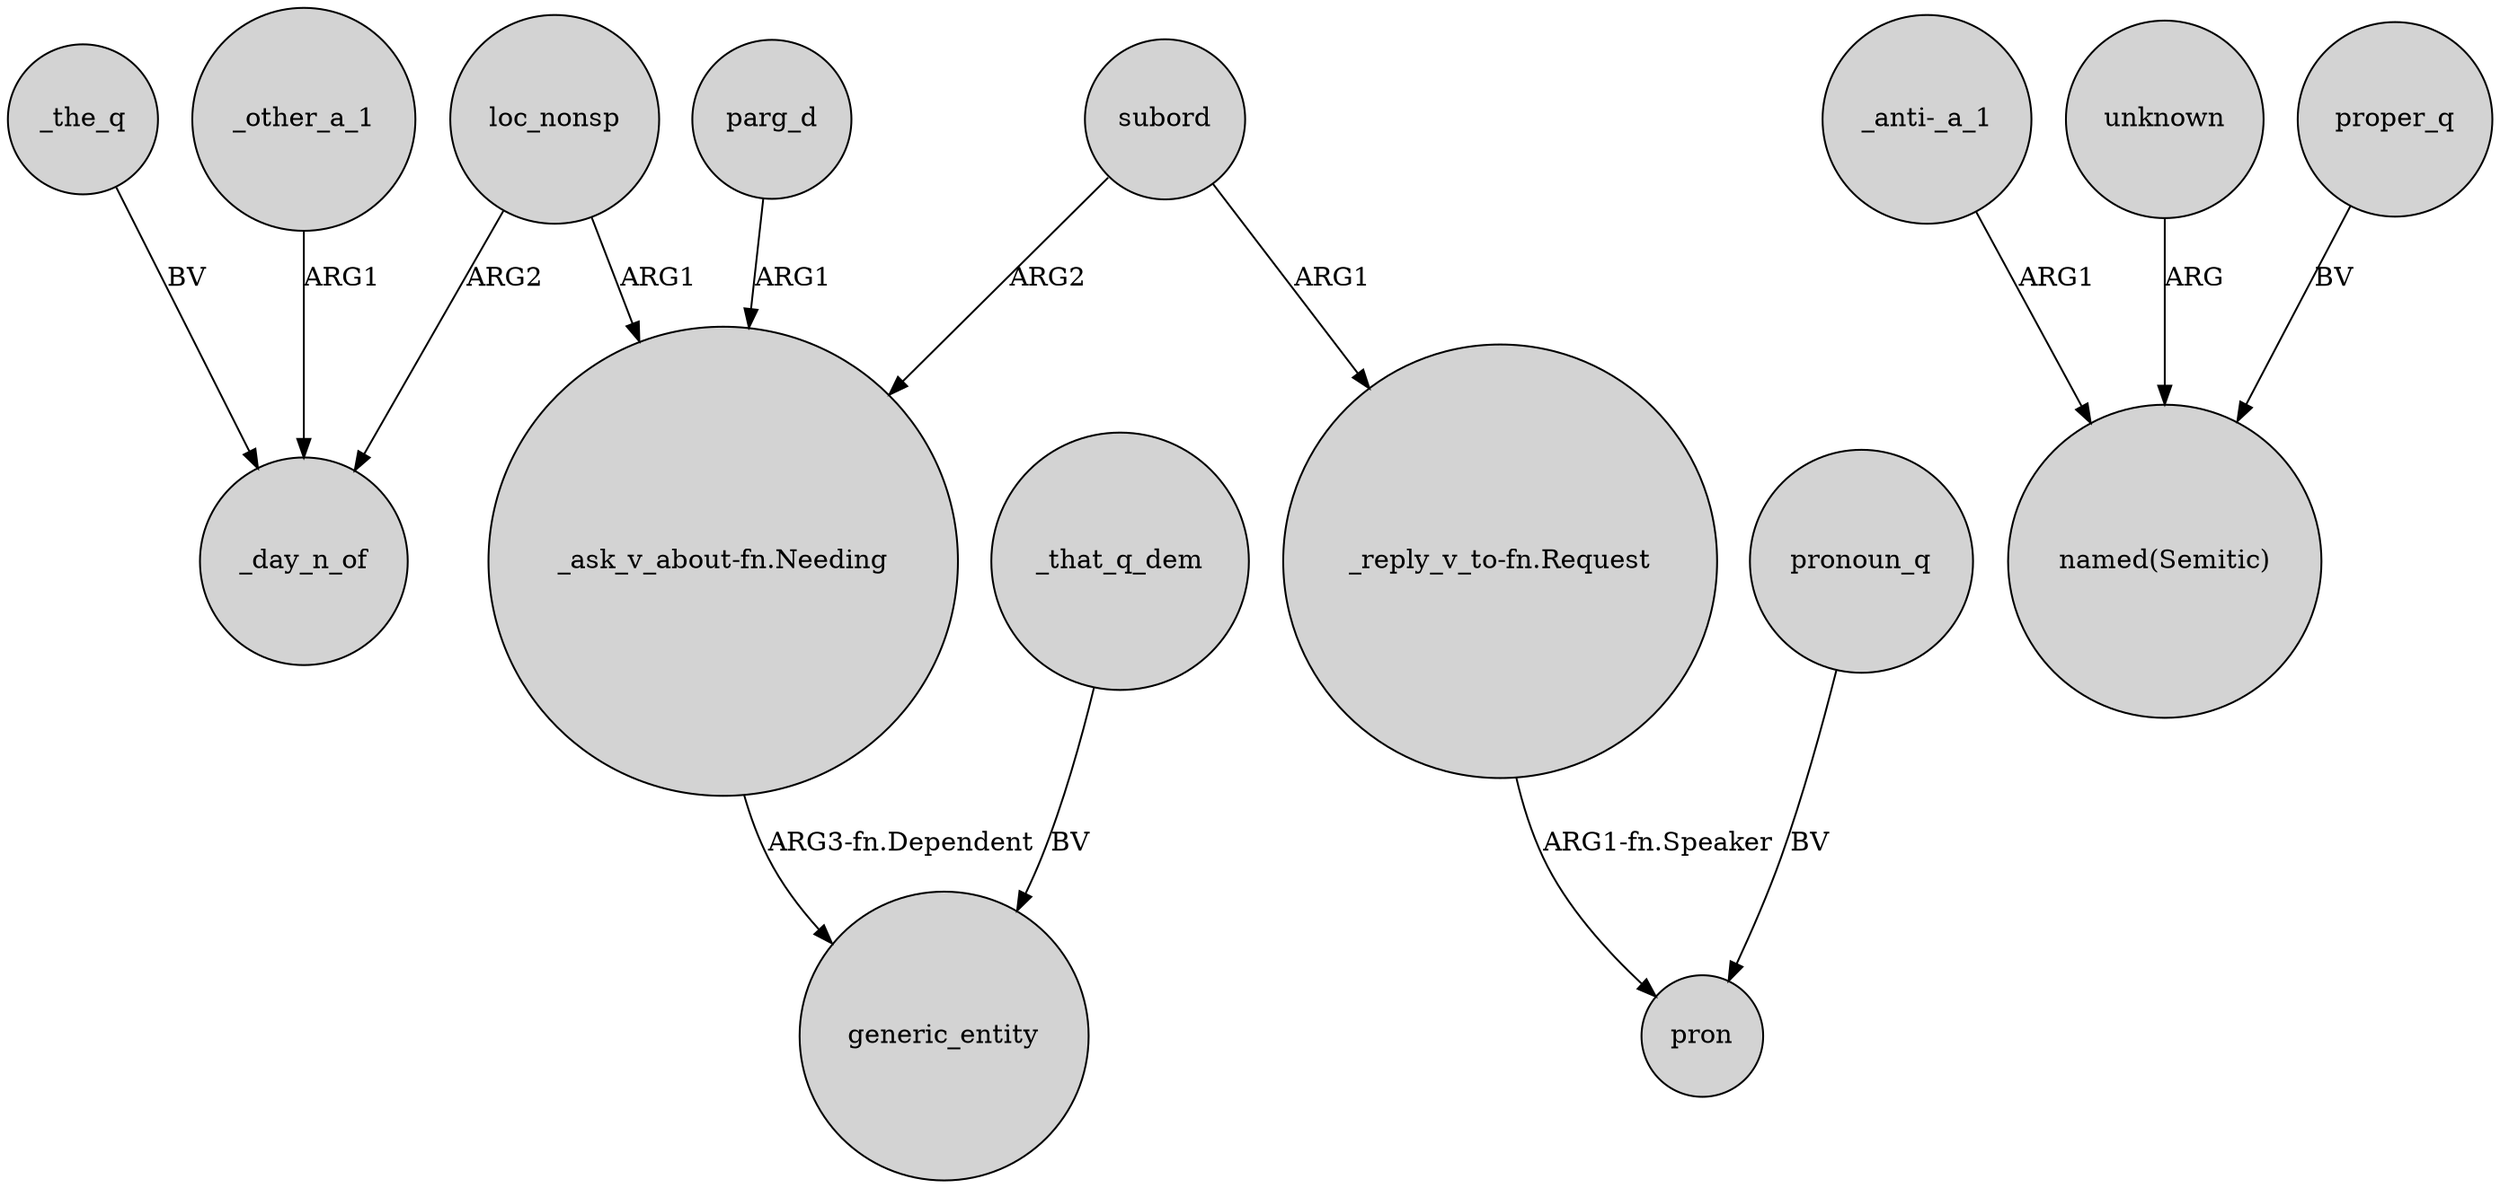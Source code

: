 digraph {
	node [shape=circle style=filled]
	_other_a_1 -> _day_n_of [label=ARG1]
	"_reply_v_to-fn.Request" -> pron [label="ARG1-fn.Speaker"]
	"_ask_v_about-fn.Needing" -> generic_entity [label="ARG3-fn.Dependent"]
	subord -> "_reply_v_to-fn.Request" [label=ARG1]
	_the_q -> _day_n_of [label=BV]
	"_anti-_a_1" -> "named(Semitic)" [label=ARG1]
	_that_q_dem -> generic_entity [label=BV]
	unknown -> "named(Semitic)" [label=ARG]
	proper_q -> "named(Semitic)" [label=BV]
	loc_nonsp -> _day_n_of [label=ARG2]
	pronoun_q -> pron [label=BV]
	subord -> "_ask_v_about-fn.Needing" [label=ARG2]
	loc_nonsp -> "_ask_v_about-fn.Needing" [label=ARG1]
	parg_d -> "_ask_v_about-fn.Needing" [label=ARG1]
}
